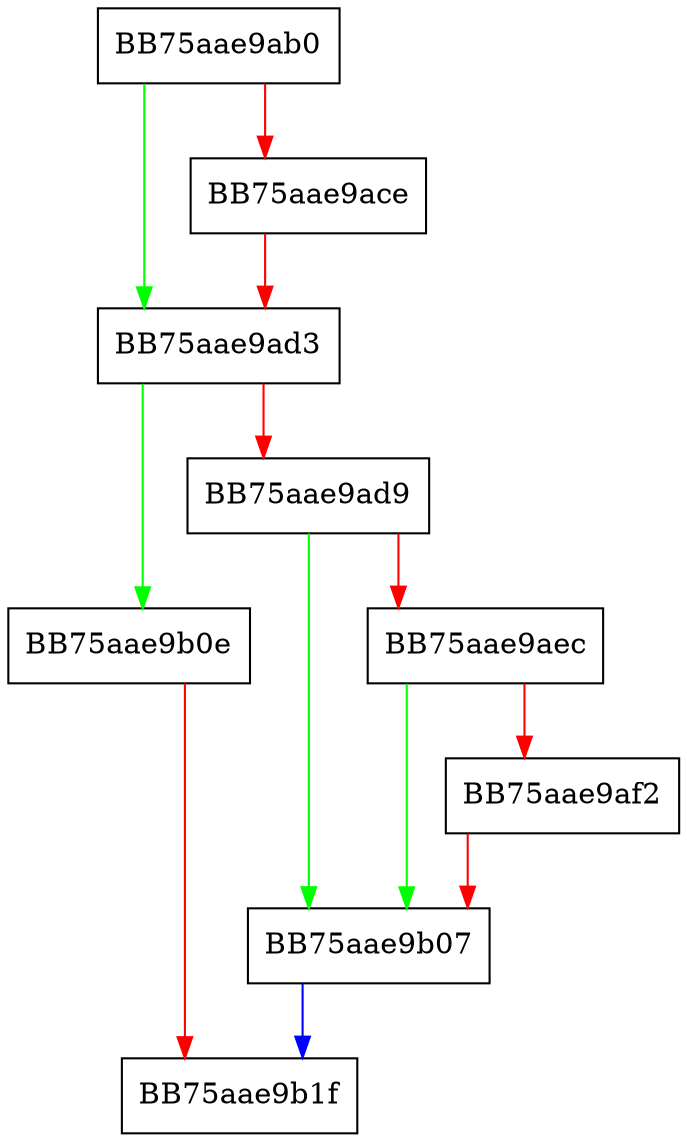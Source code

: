 digraph SendSyncReportFromXmlBuffer {
  node [shape="box"];
  graph [splines=ortho];
  BB75aae9ab0 -> BB75aae9ad3 [color="green"];
  BB75aae9ab0 -> BB75aae9ace [color="red"];
  BB75aae9ace -> BB75aae9ad3 [color="red"];
  BB75aae9ad3 -> BB75aae9b0e [color="green"];
  BB75aae9ad3 -> BB75aae9ad9 [color="red"];
  BB75aae9ad9 -> BB75aae9b07 [color="green"];
  BB75aae9ad9 -> BB75aae9aec [color="red"];
  BB75aae9aec -> BB75aae9b07 [color="green"];
  BB75aae9aec -> BB75aae9af2 [color="red"];
  BB75aae9af2 -> BB75aae9b07 [color="red"];
  BB75aae9b07 -> BB75aae9b1f [color="blue"];
  BB75aae9b0e -> BB75aae9b1f [color="red"];
}